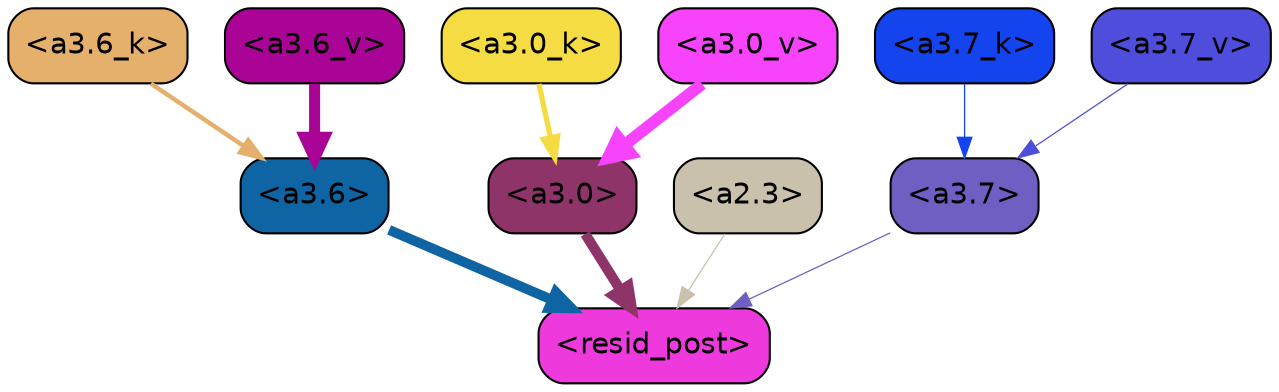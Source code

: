 strict digraph "" {
	graph [bgcolor=transparent,
		layout=dot,
		overlap=false,
		splines=true
	];
	"<a3.7>"	[color=black,
		fillcolor="#6f5fc3",
		fontname=Helvetica,
		shape=box,
		style="filled, rounded"];
	"<resid_post>"	[color=black,
		fillcolor="#ee3adc",
		fontname=Helvetica,
		shape=box,
		style="filled, rounded"];
	"<a3.7>" -> "<resid_post>"	[color="#6f5fc3",
		penwidth=0.6];
	"<a3.6>"	[color=black,
		fillcolor="#0f65a3",
		fontname=Helvetica,
		shape=box,
		style="filled, rounded"];
	"<a3.6>" -> "<resid_post>"	[color="#0f65a3",
		penwidth=4.751592040061951];
	"<a3.0>"	[color=black,
		fillcolor="#8f3469",
		fontname=Helvetica,
		shape=box,
		style="filled, rounded"];
	"<a3.0>" -> "<resid_post>"	[color="#8f3469",
		penwidth=4.904066681861877];
	"<a2.3>"	[color=black,
		fillcolor="#c9c1ac",
		fontname=Helvetica,
		shape=box,
		style="filled, rounded"];
	"<a2.3>" -> "<resid_post>"	[color="#c9c1ac",
		penwidth=0.6];
	"<a3.7_k>"	[color=black,
		fillcolor="#1444ee",
		fontname=Helvetica,
		shape=box,
		style="filled, rounded"];
	"<a3.7_k>" -> "<a3.7>"	[color="#1444ee",
		penwidth=0.6];
	"<a3.6_k>"	[color=black,
		fillcolor="#e5af6c",
		fontname=Helvetica,
		shape=box,
		style="filled, rounded"];
	"<a3.6_k>" -> "<a3.6>"	[color="#e5af6c",
		penwidth=2.13908451795578];
	"<a3.0_k>"	[color=black,
		fillcolor="#f5dc43",
		fontname=Helvetica,
		shape=box,
		style="filled, rounded"];
	"<a3.0_k>" -> "<a3.0>"	[color="#f5dc43",
		penwidth=2.520303964614868];
	"<a3.7_v>"	[color=black,
		fillcolor="#4f4ddb",
		fontname=Helvetica,
		shape=box,
		style="filled, rounded"];
	"<a3.7_v>" -> "<a3.7>"	[color="#4f4ddb",
		penwidth=0.6];
	"<a3.6_v>"	[color=black,
		fillcolor="#aa0496",
		fontname=Helvetica,
		shape=box,
		style="filled, rounded"];
	"<a3.6_v>" -> "<a3.6>"	[color="#aa0496",
		penwidth=5.297133803367615];
	"<a3.0_v>"	[color=black,
		fillcolor="#f744fc",
		fontname=Helvetica,
		shape=box,
		style="filled, rounded"];
	"<a3.0_v>" -> "<a3.0>"	[color="#f744fc",
		penwidth=5.680712580680847];
}
